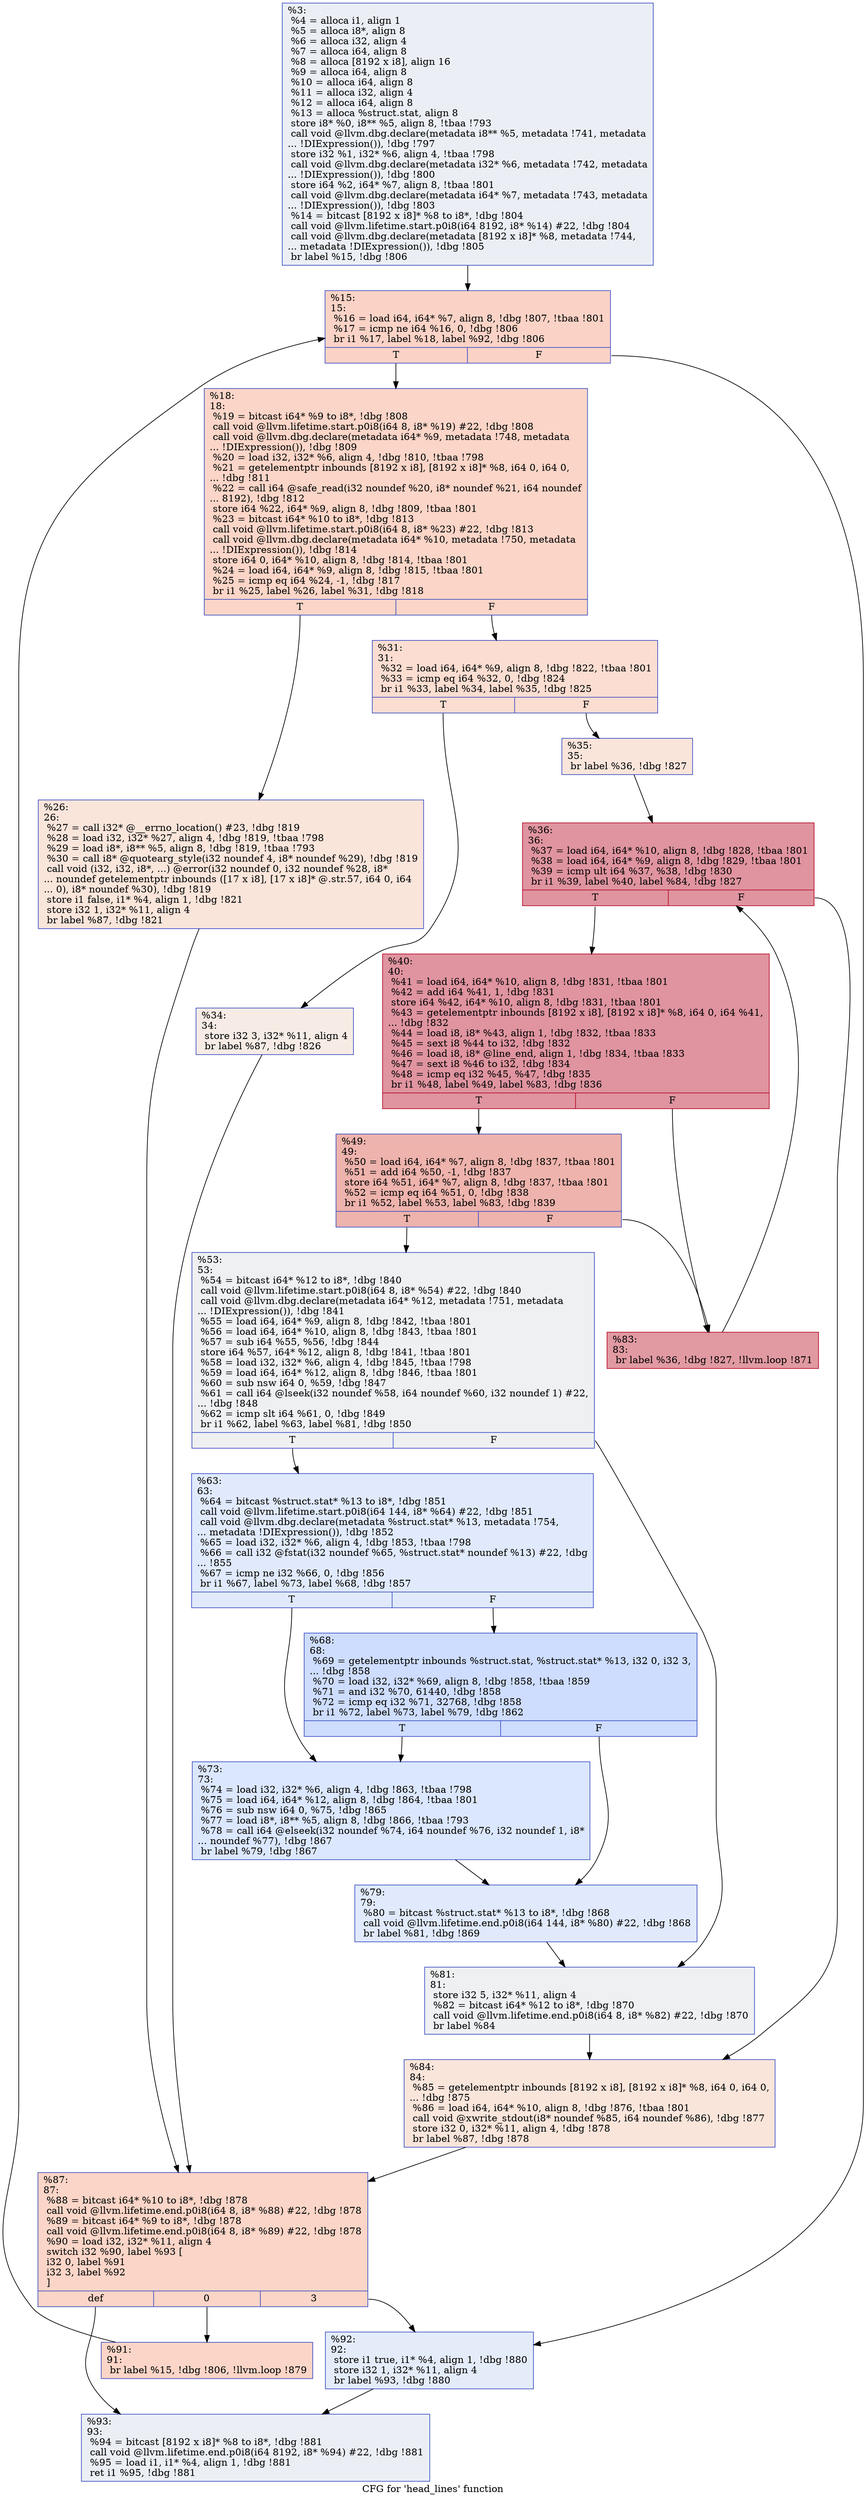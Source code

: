 digraph "CFG for 'head_lines' function" {
	label="CFG for 'head_lines' function";

	Node0x8cc410 [shape=record,color="#3d50c3ff", style=filled, fillcolor="#d1dae970",label="{%3:\l  %4 = alloca i1, align 1\l  %5 = alloca i8*, align 8\l  %6 = alloca i32, align 4\l  %7 = alloca i64, align 8\l  %8 = alloca [8192 x i8], align 16\l  %9 = alloca i64, align 8\l  %10 = alloca i64, align 8\l  %11 = alloca i32, align 4\l  %12 = alloca i64, align 8\l  %13 = alloca %struct.stat, align 8\l  store i8* %0, i8** %5, align 8, !tbaa !793\l  call void @llvm.dbg.declare(metadata i8** %5, metadata !741, metadata\l... !DIExpression()), !dbg !797\l  store i32 %1, i32* %6, align 4, !tbaa !798\l  call void @llvm.dbg.declare(metadata i32* %6, metadata !742, metadata\l... !DIExpression()), !dbg !800\l  store i64 %2, i64* %7, align 8, !tbaa !801\l  call void @llvm.dbg.declare(metadata i64* %7, metadata !743, metadata\l... !DIExpression()), !dbg !803\l  %14 = bitcast [8192 x i8]* %8 to i8*, !dbg !804\l  call void @llvm.lifetime.start.p0i8(i64 8192, i8* %14) #22, !dbg !804\l  call void @llvm.dbg.declare(metadata [8192 x i8]* %8, metadata !744,\l... metadata !DIExpression()), !dbg !805\l  br label %15, !dbg !806\l}"];
	Node0x8cc410 -> Node0x8ae090;
	Node0x8ae090 [shape=record,color="#3d50c3ff", style=filled, fillcolor="#f59c7d70",label="{%15:\l15:                                               \l  %16 = load i64, i64* %7, align 8, !dbg !807, !tbaa !801\l  %17 = icmp ne i64 %16, 0, !dbg !806\l  br i1 %17, label %18, label %92, !dbg !806\l|{<s0>T|<s1>F}}"];
	Node0x8ae090:s0 -> Node0x8ae0e0;
	Node0x8ae090:s1 -> Node0x8ae680;
	Node0x8ae0e0 [shape=record,color="#3d50c3ff", style=filled, fillcolor="#f5a08170",label="{%18:\l18:                                               \l  %19 = bitcast i64* %9 to i8*, !dbg !808\l  call void @llvm.lifetime.start.p0i8(i64 8, i8* %19) #22, !dbg !808\l  call void @llvm.dbg.declare(metadata i64* %9, metadata !748, metadata\l... !DIExpression()), !dbg !809\l  %20 = load i32, i32* %6, align 4, !dbg !810, !tbaa !798\l  %21 = getelementptr inbounds [8192 x i8], [8192 x i8]* %8, i64 0, i64 0,\l... !dbg !811\l  %22 = call i64 @safe_read(i32 noundef %20, i8* noundef %21, i64 noundef\l... 8192), !dbg !812\l  store i64 %22, i64* %9, align 8, !dbg !809, !tbaa !801\l  %23 = bitcast i64* %10 to i8*, !dbg !813\l  call void @llvm.lifetime.start.p0i8(i64 8, i8* %23) #22, !dbg !813\l  call void @llvm.dbg.declare(metadata i64* %10, metadata !750, metadata\l... !DIExpression()), !dbg !814\l  store i64 0, i64* %10, align 8, !dbg !814, !tbaa !801\l  %24 = load i64, i64* %9, align 8, !dbg !815, !tbaa !801\l  %25 = icmp eq i64 %24, -1, !dbg !817\l  br i1 %25, label %26, label %31, !dbg !818\l|{<s0>T|<s1>F}}"];
	Node0x8ae0e0:s0 -> Node0x8ae130;
	Node0x8ae0e0:s1 -> Node0x8ae180;
	Node0x8ae130 [shape=record,color="#3d50c3ff", style=filled, fillcolor="#f4c5ad70",label="{%26:\l26:                                               \l  %27 = call i32* @__errno_location() #23, !dbg !819\l  %28 = load i32, i32* %27, align 4, !dbg !819, !tbaa !798\l  %29 = load i8*, i8** %5, align 8, !dbg !819, !tbaa !793\l  %30 = call i8* @quotearg_style(i32 noundef 4, i8* noundef %29), !dbg !819\l  call void (i32, i32, i8*, ...) @error(i32 noundef 0, i32 noundef %28, i8*\l... noundef getelementptr inbounds ([17 x i8], [17 x i8]* @.str.57, i64 0, i64\l... 0), i8* noundef %30), !dbg !819\l  store i1 false, i1* %4, align 1, !dbg !821\l  store i32 1, i32* %11, align 4\l  br label %87, !dbg !821\l}"];
	Node0x8ae130 -> Node0x8ae5e0;
	Node0x8ae180 [shape=record,color="#3d50c3ff", style=filled, fillcolor="#f7b39670",label="{%31:\l31:                                               \l  %32 = load i64, i64* %9, align 8, !dbg !822, !tbaa !801\l  %33 = icmp eq i64 %32, 0, !dbg !824\l  br i1 %33, label %34, label %35, !dbg !825\l|{<s0>T|<s1>F}}"];
	Node0x8ae180:s0 -> Node0x8ae1d0;
	Node0x8ae180:s1 -> Node0x8ae220;
	Node0x8ae1d0 [shape=record,color="#3d50c3ff", style=filled, fillcolor="#ecd3c570",label="{%34:\l34:                                               \l  store i32 3, i32* %11, align 4\l  br label %87, !dbg !826\l}"];
	Node0x8ae1d0 -> Node0x8ae5e0;
	Node0x8ae220 [shape=record,color="#3d50c3ff", style=filled, fillcolor="#f4c5ad70",label="{%35:\l35:                                               \l  br label %36, !dbg !827\l}"];
	Node0x8ae220 -> Node0x8ae270;
	Node0x8ae270 [shape=record,color="#b70d28ff", style=filled, fillcolor="#b70d2870",label="{%36:\l36:                                               \l  %37 = load i64, i64* %10, align 8, !dbg !828, !tbaa !801\l  %38 = load i64, i64* %9, align 8, !dbg !829, !tbaa !801\l  %39 = icmp ult i64 %37, %38, !dbg !830\l  br i1 %39, label %40, label %84, !dbg !827\l|{<s0>T|<s1>F}}"];
	Node0x8ae270:s0 -> Node0x8ae2c0;
	Node0x8ae270:s1 -> Node0x8ae590;
	Node0x8ae2c0 [shape=record,color="#b70d28ff", style=filled, fillcolor="#b70d2870",label="{%40:\l40:                                               \l  %41 = load i64, i64* %10, align 8, !dbg !831, !tbaa !801\l  %42 = add i64 %41, 1, !dbg !831\l  store i64 %42, i64* %10, align 8, !dbg !831, !tbaa !801\l  %43 = getelementptr inbounds [8192 x i8], [8192 x i8]* %8, i64 0, i64 %41,\l... !dbg !832\l  %44 = load i8, i8* %43, align 1, !dbg !832, !tbaa !833\l  %45 = sext i8 %44 to i32, !dbg !832\l  %46 = load i8, i8* @line_end, align 1, !dbg !834, !tbaa !833\l  %47 = sext i8 %46 to i32, !dbg !834\l  %48 = icmp eq i32 %45, %47, !dbg !835\l  br i1 %48, label %49, label %83, !dbg !836\l|{<s0>T|<s1>F}}"];
	Node0x8ae2c0:s0 -> Node0x8ae310;
	Node0x8ae2c0:s1 -> Node0x8ae540;
	Node0x8ae310 [shape=record,color="#3d50c3ff", style=filled, fillcolor="#d6524470",label="{%49:\l49:                                               \l  %50 = load i64, i64* %7, align 8, !dbg !837, !tbaa !801\l  %51 = add i64 %50, -1, !dbg !837\l  store i64 %51, i64* %7, align 8, !dbg !837, !tbaa !801\l  %52 = icmp eq i64 %51, 0, !dbg !838\l  br i1 %52, label %53, label %83, !dbg !839\l|{<s0>T|<s1>F}}"];
	Node0x8ae310:s0 -> Node0x8ae360;
	Node0x8ae310:s1 -> Node0x8ae540;
	Node0x8ae360 [shape=record,color="#3d50c3ff", style=filled, fillcolor="#d9dce170",label="{%53:\l53:                                               \l  %54 = bitcast i64* %12 to i8*, !dbg !840\l  call void @llvm.lifetime.start.p0i8(i64 8, i8* %54) #22, !dbg !840\l  call void @llvm.dbg.declare(metadata i64* %12, metadata !751, metadata\l... !DIExpression()), !dbg !841\l  %55 = load i64, i64* %9, align 8, !dbg !842, !tbaa !801\l  %56 = load i64, i64* %10, align 8, !dbg !843, !tbaa !801\l  %57 = sub i64 %55, %56, !dbg !844\l  store i64 %57, i64* %12, align 8, !dbg !841, !tbaa !801\l  %58 = load i32, i32* %6, align 4, !dbg !845, !tbaa !798\l  %59 = load i64, i64* %12, align 8, !dbg !846, !tbaa !801\l  %60 = sub nsw i64 0, %59, !dbg !847\l  %61 = call i64 @lseek(i32 noundef %58, i64 noundef %60, i32 noundef 1) #22,\l... !dbg !848\l  %62 = icmp slt i64 %61, 0, !dbg !849\l  br i1 %62, label %63, label %81, !dbg !850\l|{<s0>T|<s1>F}}"];
	Node0x8ae360:s0 -> Node0x8ae3b0;
	Node0x8ae360:s1 -> Node0x8ae4f0;
	Node0x8ae3b0 [shape=record,color="#3d50c3ff", style=filled, fillcolor="#b9d0f970",label="{%63:\l63:                                               \l  %64 = bitcast %struct.stat* %13 to i8*, !dbg !851\l  call void @llvm.lifetime.start.p0i8(i64 144, i8* %64) #22, !dbg !851\l  call void @llvm.dbg.declare(metadata %struct.stat* %13, metadata !754,\l... metadata !DIExpression()), !dbg !852\l  %65 = load i32, i32* %6, align 4, !dbg !853, !tbaa !798\l  %66 = call i32 @fstat(i32 noundef %65, %struct.stat* noundef %13) #22, !dbg\l... !855\l  %67 = icmp ne i32 %66, 0, !dbg !856\l  br i1 %67, label %73, label %68, !dbg !857\l|{<s0>T|<s1>F}}"];
	Node0x8ae3b0:s0 -> Node0x8ae450;
	Node0x8ae3b0:s1 -> Node0x8ae400;
	Node0x8ae400 [shape=record,color="#3d50c3ff", style=filled, fillcolor="#8fb1fe70",label="{%68:\l68:                                               \l  %69 = getelementptr inbounds %struct.stat, %struct.stat* %13, i32 0, i32 3,\l... !dbg !858\l  %70 = load i32, i32* %69, align 8, !dbg !858, !tbaa !859\l  %71 = and i32 %70, 61440, !dbg !858\l  %72 = icmp eq i32 %71, 32768, !dbg !858\l  br i1 %72, label %73, label %79, !dbg !862\l|{<s0>T|<s1>F}}"];
	Node0x8ae400:s0 -> Node0x8ae450;
	Node0x8ae400:s1 -> Node0x8ae4a0;
	Node0x8ae450 [shape=record,color="#3d50c3ff", style=filled, fillcolor="#aec9fc70",label="{%73:\l73:                                               \l  %74 = load i32, i32* %6, align 4, !dbg !863, !tbaa !798\l  %75 = load i64, i64* %12, align 8, !dbg !864, !tbaa !801\l  %76 = sub nsw i64 0, %75, !dbg !865\l  %77 = load i8*, i8** %5, align 8, !dbg !866, !tbaa !793\l  %78 = call i64 @elseek(i32 noundef %74, i64 noundef %76, i32 noundef 1, i8*\l... noundef %77), !dbg !867\l  br label %79, !dbg !867\l}"];
	Node0x8ae450 -> Node0x8ae4a0;
	Node0x8ae4a0 [shape=record,color="#3d50c3ff", style=filled, fillcolor="#b9d0f970",label="{%79:\l79:                                               \l  %80 = bitcast %struct.stat* %13 to i8*, !dbg !868\l  call void @llvm.lifetime.end.p0i8(i64 144, i8* %80) #22, !dbg !868\l  br label %81, !dbg !869\l}"];
	Node0x8ae4a0 -> Node0x8ae4f0;
	Node0x8ae4f0 [shape=record,color="#3d50c3ff", style=filled, fillcolor="#d9dce170",label="{%81:\l81:                                               \l  store i32 5, i32* %11, align 4\l  %82 = bitcast i64* %12 to i8*, !dbg !870\l  call void @llvm.lifetime.end.p0i8(i64 8, i8* %82) #22, !dbg !870\l  br label %84\l}"];
	Node0x8ae4f0 -> Node0x8ae590;
	Node0x8ae540 [shape=record,color="#b70d28ff", style=filled, fillcolor="#bb1b2c70",label="{%83:\l83:                                               \l  br label %36, !dbg !827, !llvm.loop !871\l}"];
	Node0x8ae540 -> Node0x8ae270;
	Node0x8ae590 [shape=record,color="#3d50c3ff", style=filled, fillcolor="#f4c5ad70",label="{%84:\l84:                                               \l  %85 = getelementptr inbounds [8192 x i8], [8192 x i8]* %8, i64 0, i64 0,\l... !dbg !875\l  %86 = load i64, i64* %10, align 8, !dbg !876, !tbaa !801\l  call void @xwrite_stdout(i8* noundef %85, i64 noundef %86), !dbg !877\l  store i32 0, i32* %11, align 4, !dbg !878\l  br label %87, !dbg !878\l}"];
	Node0x8ae590 -> Node0x8ae5e0;
	Node0x8ae5e0 [shape=record,color="#3d50c3ff", style=filled, fillcolor="#f5a08170",label="{%87:\l87:                                               \l  %88 = bitcast i64* %10 to i8*, !dbg !878\l  call void @llvm.lifetime.end.p0i8(i64 8, i8* %88) #22, !dbg !878\l  %89 = bitcast i64* %9 to i8*, !dbg !878\l  call void @llvm.lifetime.end.p0i8(i64 8, i8* %89) #22, !dbg !878\l  %90 = load i32, i32* %11, align 4\l  switch i32 %90, label %93 [\l    i32 0, label %91\l    i32 3, label %92\l  ]\l|{<s0>def|<s1>0|<s2>3}}"];
	Node0x8ae5e0:s0 -> Node0x8ae6d0;
	Node0x8ae5e0:s1 -> Node0x8ae630;
	Node0x8ae5e0:s2 -> Node0x8ae680;
	Node0x8ae630 [shape=record,color="#3d50c3ff", style=filled, fillcolor="#f5a08170",label="{%91:\l91:                                               \l  br label %15, !dbg !806, !llvm.loop !879\l}"];
	Node0x8ae630 -> Node0x8ae090;
	Node0x8ae680 [shape=record,color="#3d50c3ff", style=filled, fillcolor="#c1d4f470",label="{%92:\l92:                                               \l  store i1 true, i1* %4, align 1, !dbg !880\l  store i32 1, i32* %11, align 4\l  br label %93, !dbg !880\l}"];
	Node0x8ae680 -> Node0x8ae6d0;
	Node0x8ae6d0 [shape=record,color="#3d50c3ff", style=filled, fillcolor="#d1dae970",label="{%93:\l93:                                               \l  %94 = bitcast [8192 x i8]* %8 to i8*, !dbg !881\l  call void @llvm.lifetime.end.p0i8(i64 8192, i8* %94) #22, !dbg !881\l  %95 = load i1, i1* %4, align 1, !dbg !881\l  ret i1 %95, !dbg !881\l}"];
}
